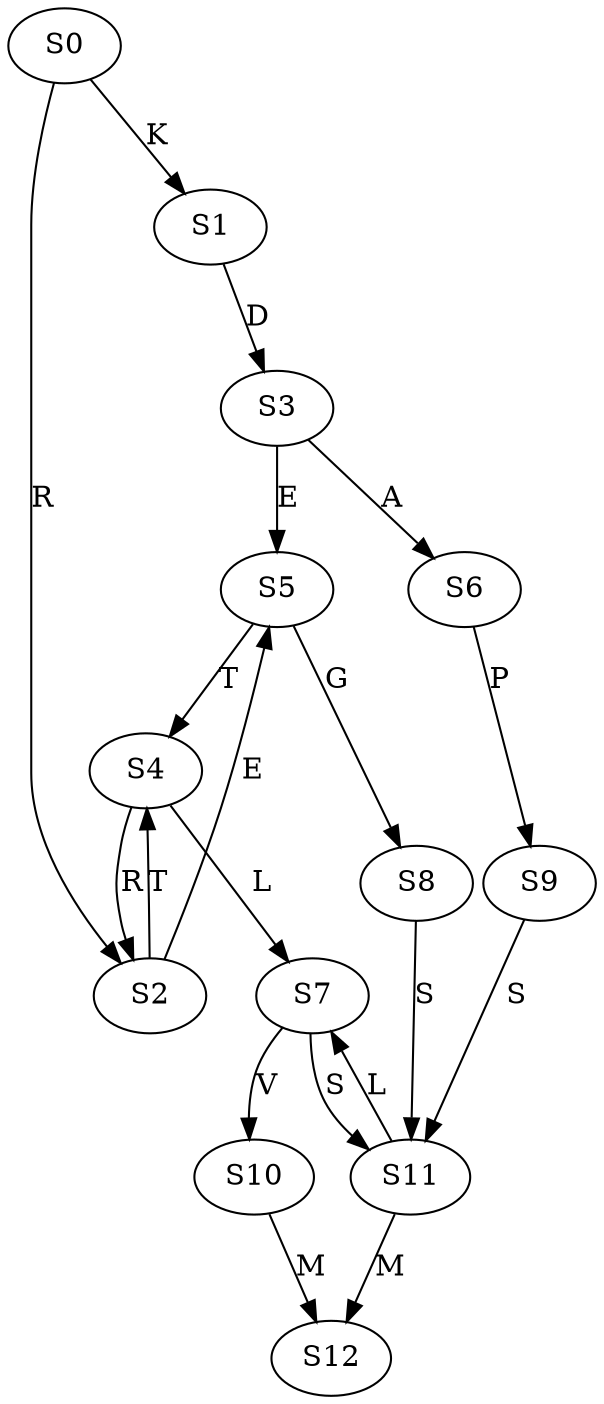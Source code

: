 strict digraph  {
	S0 -> S1 [ label = K ];
	S0 -> S2 [ label = R ];
	S1 -> S3 [ label = D ];
	S2 -> S4 [ label = T ];
	S2 -> S5 [ label = E ];
	S3 -> S6 [ label = A ];
	S3 -> S5 [ label = E ];
	S4 -> S7 [ label = L ];
	S4 -> S2 [ label = R ];
	S5 -> S8 [ label = G ];
	S5 -> S4 [ label = T ];
	S6 -> S9 [ label = P ];
	S7 -> S10 [ label = V ];
	S7 -> S11 [ label = S ];
	S8 -> S11 [ label = S ];
	S9 -> S11 [ label = S ];
	S10 -> S12 [ label = M ];
	S11 -> S7 [ label = L ];
	S11 -> S12 [ label = M ];
}
